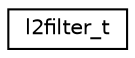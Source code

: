 digraph "Graphical Class Hierarchy"
{
 // LATEX_PDF_SIZE
  edge [fontname="Helvetica",fontsize="10",labelfontname="Helvetica",labelfontsize="10"];
  node [fontname="Helvetica",fontsize="10",shape=record];
  rankdir="LR";
  Node0 [label="l2filter_t",height=0.2,width=0.4,color="black", fillcolor="white", style="filled",URL="$structl2filter__t.html",tooltip="Filter list entries."];
}

